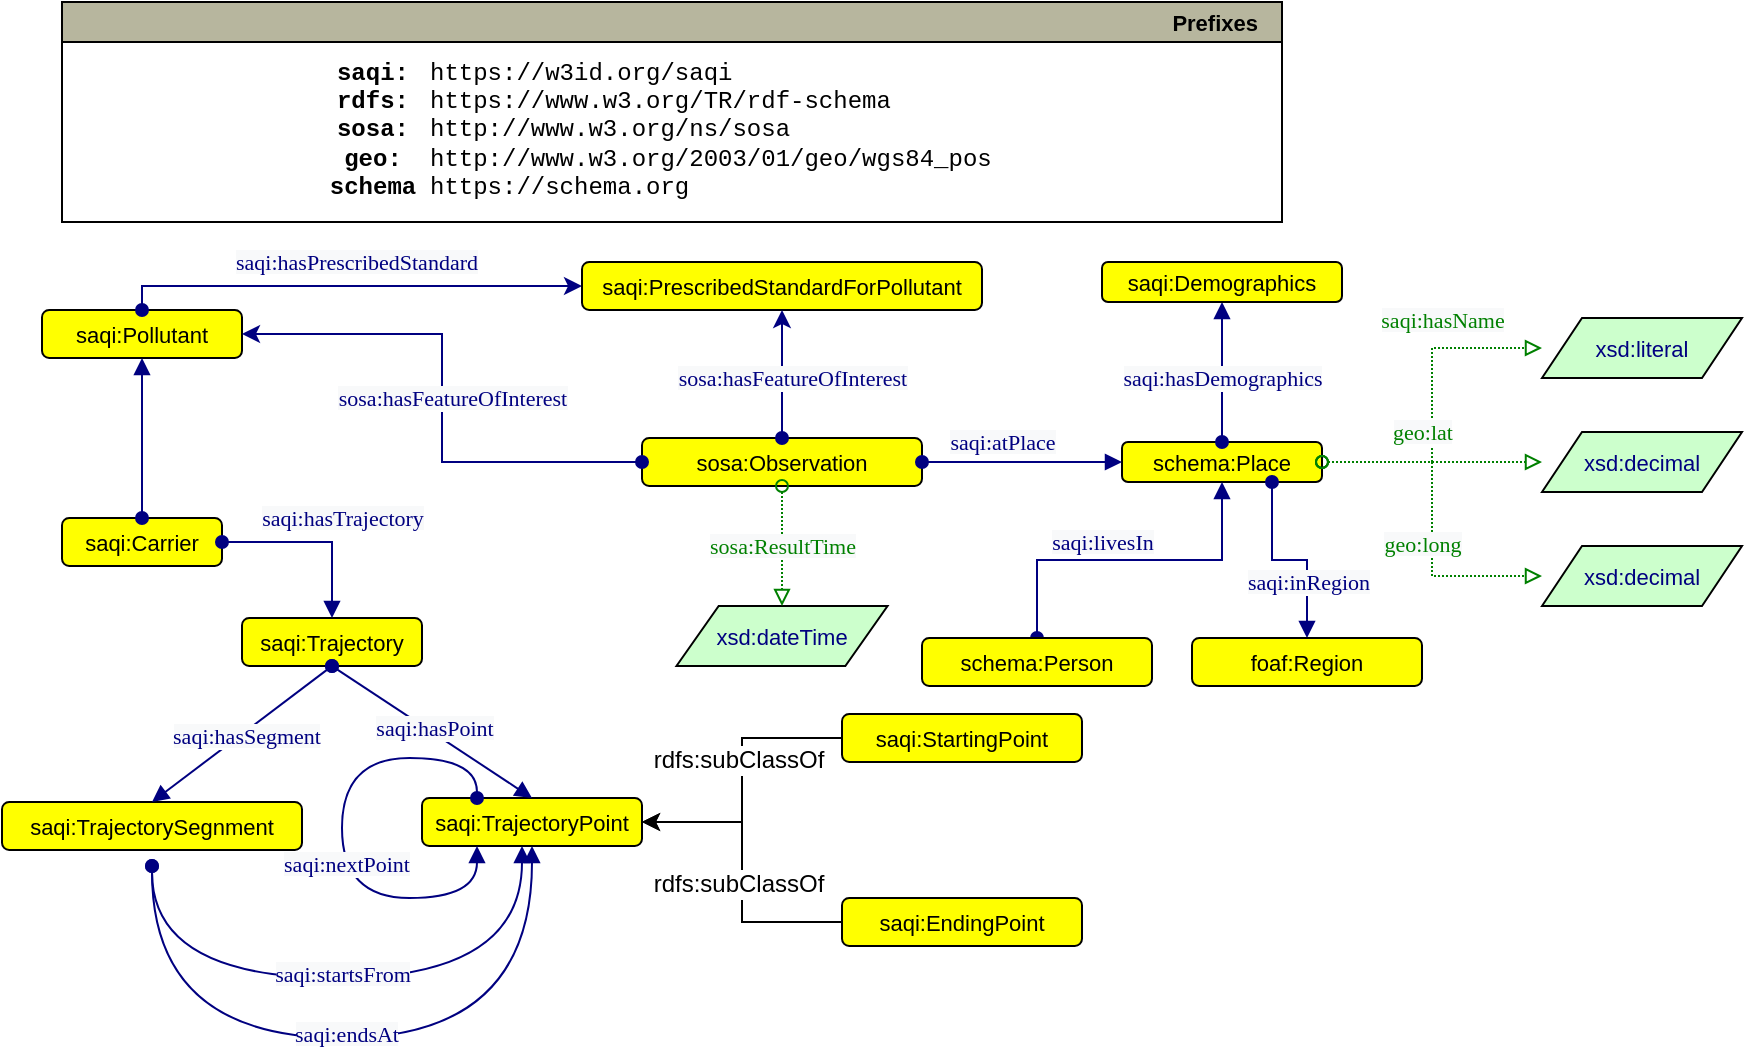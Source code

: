 <mxfile version="21.2.9" type="device">
  <diagram id="t25Kp6jmq_1cI3zwCiK2" name="Page-1">
    <mxGraphModel dx="1442" dy="752" grid="1" gridSize="10" guides="1" tooltips="1" connect="1" arrows="1" fold="1" page="1" pageScale="1" pageWidth="1000" pageHeight="1000" math="0" shadow="0">
      <root>
        <mxCell id="0" />
        <mxCell id="1" parent="0" />
        <mxCell id="T0KytU28zX8Ys8UfOtSf-1" value="saqi:Trajectory" style="graphMlID=n4;shape=rect;rounded=1;arcsize=30;fillColor=#ffff00;strokeColor=#000000;strokeWidth=1.0;fontSize=11;" parent="1" vertex="1">
          <mxGeometry x="140" y="318" width="90" height="24" as="geometry" />
        </mxCell>
        <mxCell id="T0KytU28zX8Ys8UfOtSf-6" value="saqi:TrajectorySegnment" style="graphMlID=n4;shape=rect;rounded=1;arcsize=30;fillColor=#ffff00;strokeColor=#000000;strokeWidth=1.0;fontSize=11;" parent="1" vertex="1">
          <mxGeometry x="20" y="410" width="150" height="24" as="geometry" />
        </mxCell>
        <mxCell id="T0KytU28zX8Ys8UfOtSf-8" value="" style="graphMlID=e0;rounded=0;endArrow=block;strokeColor=#000080;strokeWidth=1.0;startArrow=oval;startFill=1;endFill=1;exitX=0.5;exitY=1;exitDx=0;exitDy=0;entryX=0.5;entryY=0;entryDx=0;entryDy=0;fontSize=11;" parent="1" source="T0KytU28zX8Ys8UfOtSf-1" target="T0KytU28zX8Ys8UfOtSf-6" edge="1">
          <mxGeometry relative="1" as="geometry">
            <mxPoint x="220.0" y="458.082" as="sourcePoint" />
            <mxPoint x="95" y="418" as="targetPoint" />
          </mxGeometry>
        </mxCell>
        <mxCell id="T0KytU28zX8Ys8UfOtSf-9" value="&lt;span style=&quot;color: rgb(0, 0, 128); font-family: dialog; font-size: 11px; background-color: rgb(248, 249, 250);&quot;&gt;saqi:hasSegment&lt;/span&gt;" style="text;html=1;align=center;verticalAlign=middle;resizable=0;points=[];labelBackgroundColor=#ffffff;fontSize=11;" parent="T0KytU28zX8Ys8UfOtSf-8" vertex="1" connectable="0">
          <mxGeometry x="-0.017" y="2" relative="1" as="geometry">
            <mxPoint as="offset" />
          </mxGeometry>
        </mxCell>
        <mxCell id="T0KytU28zX8Ys8UfOtSf-10" value="saqi:TrajectoryPoint" style="graphMlID=n4;shape=rect;rounded=1;arcsize=30;fillColor=#ffff00;strokeColor=#000000;strokeWidth=1.0;fontSize=11;" parent="1" vertex="1">
          <mxGeometry x="230" y="408" width="110" height="24" as="geometry" />
        </mxCell>
        <mxCell id="T0KytU28zX8Ys8UfOtSf-19" value="" style="graphMlID=e0;rounded=0;endArrow=block;strokeColor=#000080;strokeWidth=1.0;startArrow=oval;startFill=1;endFill=1;fontSize=11;entryX=0.25;entryY=1;entryDx=0;entryDy=0;edgeStyle=orthogonalEdgeStyle;curved=1;exitX=0.25;exitY=0;exitDx=0;exitDy=0;" parent="1" source="T0KytU28zX8Ys8UfOtSf-10" target="T0KytU28zX8Ys8UfOtSf-10" edge="1">
          <mxGeometry relative="1" as="geometry">
            <mxPoint x="320" y="378" as="sourcePoint" />
            <mxPoint x="356" y="398" as="targetPoint" />
            <Array as="points">
              <mxPoint x="258" y="388" />
              <mxPoint x="190" y="388" />
              <mxPoint x="190" y="458" />
              <mxPoint x="258" y="458" />
            </Array>
          </mxGeometry>
        </mxCell>
        <mxCell id="T0KytU28zX8Ys8UfOtSf-20" value="&lt;span style=&quot;color: rgb(0 , 0 , 128) ; font-family: &amp;quot;dialog&amp;quot; ; font-size: 11px ; background-color: rgb(248 , 249 , 250)&quot;&gt;saqi:nextPoint&lt;/span&gt;" style="text;html=1;align=center;verticalAlign=middle;resizable=0;points=[];labelBackgroundColor=#ffffff;fontSize=11;" parent="T0KytU28zX8Ys8UfOtSf-19" vertex="1" connectable="0">
          <mxGeometry x="-0.017" y="2" relative="1" as="geometry">
            <mxPoint y="17" as="offset" />
          </mxGeometry>
        </mxCell>
        <mxCell id="T0KytU28zX8Ys8UfOtSf-25" value="" style="graphMlID=e0;rounded=0;endArrow=block;strokeColor=#000080;strokeWidth=1.0;startArrow=oval;startFill=1;endFill=1;fontSize=11;entryX=0.5;entryY=0;entryDx=0;entryDy=0;exitX=0.5;exitY=1;exitDx=0;exitDy=0;" parent="1" source="T0KytU28zX8Ys8UfOtSf-1" target="T0KytU28zX8Ys8UfOtSf-10" edge="1">
          <mxGeometry relative="1" as="geometry">
            <mxPoint x="205.0" y="332.082" as="sourcePoint" />
            <mxPoint x="356" y="332" as="targetPoint" />
          </mxGeometry>
        </mxCell>
        <mxCell id="T0KytU28zX8Ys8UfOtSf-26" value="&lt;span style=&quot;color: rgb(0 , 0 , 128) ; font-family: &amp;quot;dialog&amp;quot; ; font-size: 11px ; background-color: rgb(248 , 249 , 250)&quot;&gt;saqi:hasPoint&lt;/span&gt;" style="text;html=1;align=center;verticalAlign=middle;resizable=0;points=[];labelBackgroundColor=#ffffff;fontSize=11;" parent="T0KytU28zX8Ys8UfOtSf-25" vertex="1" connectable="0">
          <mxGeometry x="-0.017" y="2" relative="1" as="geometry">
            <mxPoint as="offset" />
          </mxGeometry>
        </mxCell>
        <mxCell id="T0KytU28zX8Ys8UfOtSf-27" value="" style="graphMlID=e0;rounded=0;endArrow=block;strokeColor=#000080;strokeWidth=1.0;startArrow=oval;startFill=1;endFill=1;fontSize=11;entryX=0.5;entryY=1;entryDx=0;entryDy=0;edgeStyle=orthogonalEdgeStyle;curved=1;exitX=0.5;exitY=1;exitDx=0;exitDy=0;" parent="1" target="T0KytU28zX8Ys8UfOtSf-10" edge="1">
          <mxGeometry relative="1" as="geometry">
            <mxPoint x="95" y="442" as="sourcePoint" />
            <mxPoint x="270.5" y="478" as="targetPoint" />
            <Array as="points">
              <mxPoint x="95" y="528" />
              <mxPoint x="285" y="528" />
            </Array>
          </mxGeometry>
        </mxCell>
        <mxCell id="T0KytU28zX8Ys8UfOtSf-28" value="&lt;span style=&quot;color: rgb(0 , 0 , 128) ; font-family: &amp;quot;dialog&amp;quot; ; font-size: 11px ; background-color: rgb(248 , 249 , 250)&quot;&gt;saqi:endsAt&lt;/span&gt;" style="text;html=1;align=center;verticalAlign=middle;resizable=0;points=[];labelBackgroundColor=#ffffff;fontSize=11;" parent="T0KytU28zX8Ys8UfOtSf-27" vertex="1" connectable="0">
          <mxGeometry x="-0.017" y="2" relative="1" as="geometry">
            <mxPoint as="offset" />
          </mxGeometry>
        </mxCell>
        <mxCell id="T0KytU28zX8Ys8UfOtSf-29" value="" style="graphMlID=e0;rounded=0;endArrow=block;strokeColor=#000080;strokeWidth=1.0;startArrow=oval;startFill=1;endFill=1;fontSize=11;entryX=0.5;entryY=1;entryDx=0;entryDy=0;edgeStyle=orthogonalEdgeStyle;curved=1;exitX=0.5;exitY=1;exitDx=0;exitDy=0;" parent="1" edge="1">
          <mxGeometry relative="1" as="geometry">
            <mxPoint x="95" y="442" as="sourcePoint" />
            <mxPoint x="280" y="432" as="targetPoint" />
            <Array as="points">
              <mxPoint x="95" y="498" />
              <mxPoint x="280" y="498" />
            </Array>
          </mxGeometry>
        </mxCell>
        <mxCell id="T0KytU28zX8Ys8UfOtSf-30" value="&lt;span style=&quot;color: rgb(0 , 0 , 128) ; font-family: &amp;quot;dialog&amp;quot; ; font-size: 11px ; background-color: rgb(248 , 249 , 250)&quot;&gt;saqi:startsFrom&lt;/span&gt;" style="text;html=1;align=center;verticalAlign=middle;resizable=0;points=[];labelBackgroundColor=#ffffff;fontSize=11;" parent="T0KytU28zX8Ys8UfOtSf-29" vertex="1" connectable="0">
          <mxGeometry x="-0.017" y="2" relative="1" as="geometry">
            <mxPoint as="offset" />
          </mxGeometry>
        </mxCell>
        <mxCell id="T0KytU28zX8Ys8UfOtSf-42" value="saqi:Carrier" style="graphMlID=n4;shape=rect;rounded=1;arcsize=30;fillColor=#ffff00;strokeColor=#000000;strokeWidth=1.0;fontSize=11;" parent="1" vertex="1">
          <mxGeometry x="50" y="268" width="80" height="24" as="geometry" />
        </mxCell>
        <mxCell id="T0KytU28zX8Ys8UfOtSf-45" value="saqi:Pollutant" style="graphMlID=n4;shape=rect;rounded=1;arcsize=30;fillColor=#ffff00;strokeColor=#000000;strokeWidth=1.0;fontSize=11;" parent="1" vertex="1">
          <mxGeometry x="40" y="164" width="100" height="24" as="geometry" />
        </mxCell>
        <mxCell id="T0KytU28zX8Ys8UfOtSf-55" value="sosa:Observation" style="graphMlID=n4;shape=rect;rounded=1;arcsize=30;fillColor=#ffff00;strokeColor=#000000;strokeWidth=1.0;fontSize=11;" parent="1" vertex="1">
          <mxGeometry x="340" y="228" width="140" height="24" as="geometry" />
        </mxCell>
        <mxCell id="T0KytU28zX8Ys8UfOtSf-56" value="" style="graphMlID=e0;rounded=0;endArrow=oval;strokeColor=#000080;strokeWidth=1.0;startArrow=classic;startFill=1;endFill=1;fontSize=11;fontColor=#000080;entryX=0;entryY=0.5;entryDx=0;entryDy=0;exitX=1;exitY=0.5;exitDx=0;exitDy=0;edgeStyle=orthogonalEdgeStyle;" parent="1" source="T0KytU28zX8Ys8UfOtSf-45" target="T0KytU28zX8Ys8UfOtSf-55" edge="1">
          <mxGeometry relative="1" as="geometry">
            <mxPoint x="365" y="82" as="sourcePoint" />
            <mxPoint x="426" y="278" as="targetPoint" />
          </mxGeometry>
        </mxCell>
        <mxCell id="T0KytU28zX8Ys8UfOtSf-57" value="&lt;span style=&quot;background-color: rgb(248, 249, 250);&quot;&gt;&lt;font face=&quot;dialog&quot; color=&quot;#000080&quot;&gt;sosa:hasFeatureOfInterest&lt;/font&gt;&lt;br&gt;&lt;/span&gt;" style="text;html=1;align=center;verticalAlign=middle;resizable=0;points=[];labelBackgroundColor=#ffffff;fontSize=11;" parent="T0KytU28zX8Ys8UfOtSf-56" vertex="1" connectable="0">
          <mxGeometry x="-0.017" y="2" relative="1" as="geometry">
            <mxPoint x="3" y="2" as="offset" />
          </mxGeometry>
        </mxCell>
        <mxCell id="T0KytU28zX8Ys8UfOtSf-58" value="schema:Place" style="graphMlID=n4;shape=rect;rounded=1;arcsize=30;fillColor=#ffff00;strokeColor=#000000;strokeWidth=1.0;fontSize=11;" parent="1" vertex="1">
          <mxGeometry x="580" y="230" width="100" height="20" as="geometry" />
        </mxCell>
        <mxCell id="T0KytU28zX8Ys8UfOtSf-61" value="" style="graphMlID=e0;rounded=0;endArrow=block;strokeColor=#000080;strokeWidth=1.0;startArrow=oval;startFill=1;endFill=1;fontSize=11;fontColor=#000080;exitX=1;exitY=0.5;exitDx=0;exitDy=0;entryX=0;entryY=0.5;entryDx=0;entryDy=0;" parent="1" source="T0KytU28zX8Ys8UfOtSf-55" target="T0KytU28zX8Ys8UfOtSf-58" edge="1">
          <mxGeometry relative="1" as="geometry">
            <mxPoint x="645" y="132" as="sourcePoint" />
            <mxPoint x="655" y="88" as="targetPoint" />
          </mxGeometry>
        </mxCell>
        <mxCell id="T0KytU28zX8Ys8UfOtSf-62" value="&lt;span style=&quot;color: rgb(0 , 0 , 128) ; font-family: &amp;quot;dialog&amp;quot; ; font-size: 11px ; background-color: rgb(248 , 249 , 250)&quot;&gt;saqi:atPlace&lt;/span&gt;" style="text;html=1;align=center;verticalAlign=middle;resizable=0;points=[];labelBackgroundColor=#ffffff;fontSize=11;" parent="T0KytU28zX8Ys8UfOtSf-61" vertex="1" connectable="0">
          <mxGeometry x="-0.017" y="2" relative="1" as="geometry">
            <mxPoint x="-9" y="-8" as="offset" />
          </mxGeometry>
        </mxCell>
        <mxCell id="T0KytU28zX8Ys8UfOtSf-91" value="" style="graphMlID=e0;rounded=0;endArrow=block;strokeColor=#000080;strokeWidth=1.0;startArrow=oval;startFill=1;endFill=1;exitX=1;exitY=0.5;exitDx=0;exitDy=0;entryX=0.5;entryY=0;entryDx=0;entryDy=0;fontSize=11;edgeStyle=orthogonalEdgeStyle;" parent="1" source="T0KytU28zX8Ys8UfOtSf-42" target="T0KytU28zX8Ys8UfOtSf-1" edge="1">
          <mxGeometry relative="1" as="geometry">
            <mxPoint x="185" y="396" as="sourcePoint" />
            <mxPoint x="85" y="482" as="targetPoint" />
          </mxGeometry>
        </mxCell>
        <mxCell id="T0KytU28zX8Ys8UfOtSf-92" value="&lt;span style=&quot;color: rgb(0 , 0 , 128) ; font-family: &amp;quot;dialog&amp;quot; ; font-size: 11px ; background-color: rgb(248 , 249 , 250)&quot;&gt;saqi:hasTrajectory&lt;/span&gt;" style="text;html=1;align=center;verticalAlign=middle;resizable=0;points=[];labelBackgroundColor=#ffffff;fontSize=11;" parent="T0KytU28zX8Ys8UfOtSf-91" vertex="1" connectable="0">
          <mxGeometry x="-0.017" y="2" relative="1" as="geometry">
            <mxPoint x="14" y="-10" as="offset" />
          </mxGeometry>
        </mxCell>
        <mxCell id="T0KytU28zX8Ys8UfOtSf-140" value="" style="graphMlID=e0;rounded=0;endArrow=classic;strokeColor=#000080;strokeWidth=1.0;startArrow=oval;startFill=1;endFill=1;fontSize=11;fontColor=#000080;entryX=0;entryY=0.5;entryDx=0;entryDy=0;edgeStyle=orthogonalEdgeStyle;exitX=0.5;exitY=0;exitDx=0;exitDy=0;endSize=6;jumpSize=6;" parent="1" source="T0KytU28zX8Ys8UfOtSf-45" target="T0KytU28zX8Ys8UfOtSf-133" edge="1">
          <mxGeometry relative="1" as="geometry">
            <mxPoint x="140" y="158" as="sourcePoint" />
            <mxPoint x="535.0" y="68" as="targetPoint" />
          </mxGeometry>
        </mxCell>
        <mxCell id="T0KytU28zX8Ys8UfOtSf-141" value="&lt;span style=&quot;color: rgb(0 , 0 , 128) ; font-family: &amp;quot;dialog&amp;quot; ; font-size: 11px ; background-color: rgb(248 , 249 , 250)&quot;&gt;saqi:hasPrescribedStandard&lt;/span&gt;" style="text;html=1;align=center;verticalAlign=middle;resizable=0;points=[];labelBackgroundColor=#ffffff;fontSize=11;" parent="T0KytU28zX8Ys8UfOtSf-140" vertex="1" connectable="0">
          <mxGeometry x="-0.017" y="2" relative="1" as="geometry">
            <mxPoint x="5" y="-10" as="offset" />
          </mxGeometry>
        </mxCell>
        <mxCell id="T0KytU28zX8Ys8UfOtSf-161" value="saqi:StartingPoint" style="graphMlID=n4;shape=rect;rounded=1;arcsize=30;fillColor=#ffff00;strokeColor=#000000;strokeWidth=1.0;fontSize=11;" parent="1" vertex="1">
          <mxGeometry x="440" y="366" width="120" height="24" as="geometry" />
        </mxCell>
        <mxCell id="T0KytU28zX8Ys8UfOtSf-162" value="saqi:EndingPoint" style="graphMlID=n4;shape=rect;rounded=1;arcsize=30;fillColor=#ffff00;strokeColor=#000000;strokeWidth=1.0;fontSize=11;" parent="1" vertex="1">
          <mxGeometry x="440" y="458" width="120" height="24" as="geometry" />
        </mxCell>
        <mxCell id="T0KytU28zX8Ys8UfOtSf-163" value="" style="endArrow=none;html=1;textDirection=ltr;fontSize=11;strokeWidth=1;exitX=1;exitY=0.5;exitDx=0;exitDy=0;endFill=0;entryX=0;entryY=0.5;entryDx=0;entryDy=0;startArrow=classic;startFill=1;edgeStyle=orthogonalEdgeStyle;strokeColor=default;rounded=0;" parent="1" source="T0KytU28zX8Ys8UfOtSf-10" target="T0KytU28zX8Ys8UfOtSf-161" edge="1">
          <mxGeometry width="50" height="50" relative="1" as="geometry">
            <mxPoint x="367.5" y="476" as="sourcePoint" />
            <mxPoint x="292.5" y="524.0" as="targetPoint" />
          </mxGeometry>
        </mxCell>
        <mxCell id="T0KytU28zX8Ys8UfOtSf-164" value="rdfs:subClassOf" style="text;html=1;align=center;verticalAlign=middle;resizable=0;points=[];labelBackgroundColor=#ffffff;rotation=0;" parent="T0KytU28zX8Ys8UfOtSf-163" vertex="1" connectable="0">
          <mxGeometry x="-0.221" relative="1" as="geometry">
            <mxPoint x="-2" y="-26" as="offset" />
          </mxGeometry>
        </mxCell>
        <mxCell id="T0KytU28zX8Ys8UfOtSf-165" value="" style="endArrow=none;html=1;textDirection=ltr;fontSize=11;strokeWidth=1;exitX=1;exitY=0.5;exitDx=0;exitDy=0;endFill=0;entryX=0;entryY=0.5;entryDx=0;entryDy=0;startArrow=classic;startFill=1;rounded=0;edgeStyle=orthogonalEdgeStyle;" parent="1" source="T0KytU28zX8Ys8UfOtSf-10" target="T0KytU28zX8Ys8UfOtSf-162" edge="1">
          <mxGeometry width="50" height="50" relative="1" as="geometry">
            <mxPoint x="330" y="462.0" as="sourcePoint" />
            <mxPoint x="445" y="432.0" as="targetPoint" />
          </mxGeometry>
        </mxCell>
        <mxCell id="T0KytU28zX8Ys8UfOtSf-166" value="rdfs:subClassOf" style="text;html=1;align=center;verticalAlign=middle;resizable=0;points=[];labelBackgroundColor=#ffffff;rotation=0;" parent="T0KytU28zX8Ys8UfOtSf-165" vertex="1" connectable="0">
          <mxGeometry x="-0.221" relative="1" as="geometry">
            <mxPoint x="-2" y="22" as="offset" />
          </mxGeometry>
        </mxCell>
        <mxCell id="0jtO1-yvGRoyAblTp0NV-17" value="" style="graphMlID=e0;rounded=0;endArrow=block;strokeColor=#000080;strokeWidth=1.0;startArrow=oval;startFill=1;endFill=1;fontSize=11;fontColor=#000080;entryX=0.5;entryY=1;entryDx=0;entryDy=0;" parent="1" source="T0KytU28zX8Ys8UfOtSf-42" target="T0KytU28zX8Ys8UfOtSf-45" edge="1">
          <mxGeometry relative="1" as="geometry">
            <mxPoint x="55" y="212" as="sourcePoint" />
            <mxPoint x="155" y="212" as="targetPoint" />
          </mxGeometry>
        </mxCell>
        <mxCell id="T0KytU28zX8Ys8UfOtSf-133" value="saqi:PrescribedStandardForPollutant" style="graphMlID=n4;shape=rect;rounded=1;arcsize=30;fillColor=#ffff00;strokeColor=#000000;strokeWidth=1.0;fontSize=11;" parent="1" vertex="1">
          <mxGeometry x="310" y="140" width="200" height="24" as="geometry" />
        </mxCell>
        <mxCell id="bKNdF8KO4itjUQlGir2u-6" value="" style="graphMlID=e0;rounded=0;endArrow=oval;strokeColor=#000080;strokeWidth=1.0;startArrow=classic;startFill=1;endFill=1;fontSize=11;fontColor=#000080;entryX=0.5;entryY=0;entryDx=0;entryDy=0;exitX=0.5;exitY=1;exitDx=0;exitDy=0;" parent="1" source="T0KytU28zX8Ys8UfOtSf-133" target="T0KytU28zX8Ys8UfOtSf-55" edge="1">
          <mxGeometry relative="1" as="geometry">
            <mxPoint x="300" y="278" as="sourcePoint" />
            <mxPoint x="520" y="342" as="targetPoint" />
          </mxGeometry>
        </mxCell>
        <mxCell id="bKNdF8KO4itjUQlGir2u-7" value="&lt;span style=&quot;color: rgb(0, 0, 128); font-family: dialog; background-color: rgb(248, 249, 250);&quot;&gt;sosa:hasFeatureOfInterest&lt;/span&gt;" style="text;html=1;align=center;verticalAlign=middle;resizable=0;points=[];labelBackgroundColor=#ffffff;fontSize=11;" parent="bKNdF8KO4itjUQlGir2u-6" vertex="1" connectable="0">
          <mxGeometry x="-0.017" y="2" relative="1" as="geometry">
            <mxPoint x="3" y="2" as="offset" />
          </mxGeometry>
        </mxCell>
        <mxCell id="ZrCRumsW2L9icRnI-9UU-1" value="xsd:dateTime" style="graphMlID=n6;shape=parallelogram;fillColor=#ccffcc;strokeColor=#000000;strokeWidth=1.0;fontSize=11;fontColor=#000080;" parent="1" vertex="1">
          <mxGeometry x="357.23" y="312" width="105.55" height="30" as="geometry" />
        </mxCell>
        <mxCell id="ZrCRumsW2L9icRnI-9UU-2" value="" style="graphMlID=e6;rounded=0;endArrow=block;strokeColor=#008000;dashed=1;dashPattern=1 1;strokeWidth=1.0;startArrow=oval;startFill=0;endFill=0;fontSize=11;fontColor=#000080;entryX=0.5;entryY=0;entryDx=0;entryDy=0;exitX=0.5;exitY=1;exitDx=0;exitDy=0;" parent="1" source="T0KytU28zX8Ys8UfOtSf-55" target="ZrCRumsW2L9icRnI-9UU-1" edge="1">
          <mxGeometry relative="1" as="geometry">
            <mxPoint x="916.8" y="422.92" as="sourcePoint" />
            <mxPoint x="986" y="268" as="targetPoint" />
          </mxGeometry>
        </mxCell>
        <mxCell id="ZrCRumsW2L9icRnI-9UU-3" value="&lt;span style=&quot;background-color: rgb(248, 249, 250);&quot;&gt;&lt;font face=&quot;dialog&quot; color=&quot;#008000&quot;&gt;sosa:ResultTime&lt;/font&gt;&lt;/span&gt;" style="text;html=1;align=center;verticalAlign=middle;resizable=0;points=[];labelBackgroundColor=#ffffff;fontSize=11;" parent="ZrCRumsW2L9icRnI-9UU-2" vertex="1" connectable="0">
          <mxGeometry x="-0.087" y="3" relative="1" as="geometry">
            <mxPoint x="-3" y="2" as="offset" />
          </mxGeometry>
        </mxCell>
        <mxCell id="ZrCRumsW2L9icRnI-9UU-12" value="" style="graphMlID=e0;rounded=0;endArrow=block;strokeColor=#000080;strokeWidth=1.0;startArrow=oval;startFill=1;endFill=1;fontSize=11;fontColor=#000080;exitX=0.5;exitY=0;exitDx=0;exitDy=0;entryX=0.5;entryY=1;entryDx=0;entryDy=0;edgeStyle=orthogonalEdgeStyle;" parent="1" source="T0KytU28zX8Ys8UfOtSf-58" target="ZrCRumsW2L9icRnI-9UU-14" edge="1">
          <mxGeometry relative="1" as="geometry">
            <mxPoint x="600.0" y="280" as="sourcePoint" />
            <mxPoint x="670.0" y="228" as="targetPoint" />
          </mxGeometry>
        </mxCell>
        <mxCell id="ZrCRumsW2L9icRnI-9UU-13" value="&lt;span style=&quot;color: rgb(0 , 0 , 128) ; font-family: &amp;quot;dialog&amp;quot; ; font-size: 11px ; background-color: rgb(248 , 249 , 250)&quot;&gt;saqi:hasDemographics&lt;/span&gt;" style="text;html=1;align=center;verticalAlign=middle;resizable=0;points=[];labelBackgroundColor=#ffffff;fontSize=11;" parent="ZrCRumsW2L9icRnI-9UU-12" vertex="1" connectable="0">
          <mxGeometry x="-0.017" y="2" relative="1" as="geometry">
            <mxPoint x="2" y="2" as="offset" />
          </mxGeometry>
        </mxCell>
        <mxCell id="ZrCRumsW2L9icRnI-9UU-14" value="saqi:Demographics" style="graphMlID=n4;shape=rect;rounded=1;arcsize=30;fillColor=#ffff00;strokeColor=#000000;strokeWidth=1.0;fontSize=11;" parent="1" vertex="1">
          <mxGeometry x="570" y="140" width="120" height="20" as="geometry" />
        </mxCell>
        <mxCell id="ZrCRumsW2L9icRnI-9UU-17" value="xsd:literal" style="graphMlID=n6;shape=parallelogram;fillColor=#ccffcc;strokeColor=#000000;strokeWidth=1.0;fontSize=11;fontColor=#000080;" parent="1" vertex="1">
          <mxGeometry x="790" y="168" width="100" height="30" as="geometry" />
        </mxCell>
        <mxCell id="ZrCRumsW2L9icRnI-9UU-18" value="" style="graphMlID=e6;rounded=0;endArrow=block;strokeColor=#008000;dashed=1;dashPattern=1 1;strokeWidth=1.0;startArrow=oval;startFill=0;endFill=0;fontSize=11;fontColor=#000080;entryX=0;entryY=0.5;entryDx=0;entryDy=0;exitX=1;exitY=0.5;exitDx=0;exitDy=0;edgeStyle=orthogonalEdgeStyle;" parent="1" source="T0KytU28zX8Ys8UfOtSf-58" target="ZrCRumsW2L9icRnI-9UU-17" edge="1">
          <mxGeometry relative="1" as="geometry">
            <mxPoint x="773.05" y="144.0" as="sourcePoint" />
            <mxPoint x="1351.55" y="160" as="targetPoint" />
          </mxGeometry>
        </mxCell>
        <mxCell id="ZrCRumsW2L9icRnI-9UU-19" value="&lt;span style=&quot;color: rgb(0 , 128 , 0) ; font-family: &amp;quot;dialog&amp;quot; ; font-size: 11px ; background-color: rgb(248 , 249 , 250)&quot;&gt;saqi:hasName&lt;/span&gt;" style="text;html=1;align=center;verticalAlign=middle;resizable=0;points=[];labelBackgroundColor=#ffffff;fontSize=11;" parent="ZrCRumsW2L9icRnI-9UU-18" vertex="1" connectable="0">
          <mxGeometry x="-0.087" y="3" relative="1" as="geometry">
            <mxPoint x="8" y="-50" as="offset" />
          </mxGeometry>
        </mxCell>
        <mxCell id="ZrCRumsW2L9icRnI-9UU-20" value="xsd:decimal" style="graphMlID=n6;shape=parallelogram;fillColor=#ccffcc;strokeColor=#000000;strokeWidth=1.0;fontSize=11;fontColor=#000080;" parent="1" vertex="1">
          <mxGeometry x="790" y="225" width="100" height="30" as="geometry" />
        </mxCell>
        <mxCell id="ZrCRumsW2L9icRnI-9UU-21" value="" style="graphMlID=e6;rounded=0;endArrow=block;strokeColor=#008000;dashed=1;dashPattern=1 1;strokeWidth=1.0;startArrow=oval;startFill=0;endFill=0;fontSize=11;fontColor=#000080;entryX=0;entryY=0.5;entryDx=0;entryDy=0;exitX=1;exitY=0.5;exitDx=0;exitDy=0;edgeStyle=orthogonalEdgeStyle;" parent="1" source="T0KytU28zX8Ys8UfOtSf-58" target="ZrCRumsW2L9icRnI-9UU-20" edge="1">
          <mxGeometry relative="1" as="geometry">
            <mxPoint x="690.0" y="250.0" as="sourcePoint" />
            <mxPoint x="1361.55" y="170" as="targetPoint" />
          </mxGeometry>
        </mxCell>
        <mxCell id="ZrCRumsW2L9icRnI-9UU-22" value="&lt;span style=&quot;color: rgb(0 , 128 , 0) ; font-family: &amp;quot;dialog&amp;quot; ; font-size: 11px ; background-color: rgb(248 , 249 , 250)&quot;&gt;geo:lat&lt;/span&gt;" style="text;html=1;align=center;verticalAlign=middle;resizable=0;points=[];labelBackgroundColor=#ffffff;fontSize=11;" parent="ZrCRumsW2L9icRnI-9UU-21" vertex="1" connectable="0">
          <mxGeometry x="-0.087" y="3" relative="1" as="geometry">
            <mxPoint y="-12" as="offset" />
          </mxGeometry>
        </mxCell>
        <mxCell id="ZrCRumsW2L9icRnI-9UU-23" value="xsd:decimal" style="graphMlID=n6;shape=parallelogram;fillColor=#ccffcc;strokeColor=#000000;strokeWidth=1.0;fontSize=11;fontColor=#000080;" parent="1" vertex="1">
          <mxGeometry x="790" y="282" width="100" height="30" as="geometry" />
        </mxCell>
        <mxCell id="ZrCRumsW2L9icRnI-9UU-24" value="" style="graphMlID=e6;rounded=0;endArrow=block;strokeColor=#008000;dashed=1;dashPattern=1 1;strokeWidth=1.0;startArrow=oval;startFill=0;endFill=0;fontSize=11;fontColor=#000080;entryX=0;entryY=0.5;entryDx=0;entryDy=0;exitX=1;exitY=0.5;exitDx=0;exitDy=0;edgeStyle=orthogonalEdgeStyle;" parent="1" source="T0KytU28zX8Ys8UfOtSf-58" target="ZrCRumsW2L9icRnI-9UU-23" edge="1">
          <mxGeometry relative="1" as="geometry">
            <mxPoint x="680.0" y="293.0" as="sourcePoint" />
            <mxPoint x="1361.55" y="223" as="targetPoint" />
          </mxGeometry>
        </mxCell>
        <mxCell id="ZrCRumsW2L9icRnI-9UU-25" value="&lt;span style=&quot;color: rgb(0 , 128 , 0) ; font-family: &amp;quot;dialog&amp;quot; ; font-size: 11px ; background-color: rgb(248 , 249 , 250)&quot;&gt;geo:long&lt;/span&gt;" style="text;html=1;align=center;verticalAlign=middle;resizable=0;points=[];labelBackgroundColor=#ffffff;fontSize=11;" parent="ZrCRumsW2L9icRnI-9UU-24" vertex="1" connectable="0">
          <mxGeometry x="-0.087" y="3" relative="1" as="geometry">
            <mxPoint x="-8" y="20" as="offset" />
          </mxGeometry>
        </mxCell>
        <mxCell id="ZrCRumsW2L9icRnI-9UU-30" value="" style="graphMlID=e0;rounded=0;endArrow=block;strokeColor=#000080;strokeWidth=1.0;startArrow=oval;startFill=1;endFill=1;fontSize=11;fontColor=#000080;exitX=0.5;exitY=0;exitDx=0;exitDy=0;entryX=0.5;entryY=1;entryDx=0;entryDy=0;edgeStyle=orthogonalEdgeStyle;" parent="1" source="ZrCRumsW2L9icRnI-9UU-32" target="T0KytU28zX8Ys8UfOtSf-58" edge="1">
          <mxGeometry relative="1" as="geometry">
            <mxPoint x="540.0" y="328.0" as="sourcePoint" />
            <mxPoint x="620.0" y="328.0" as="targetPoint" />
          </mxGeometry>
        </mxCell>
        <mxCell id="ZrCRumsW2L9icRnI-9UU-31" value="&lt;span style=&quot;color: rgb(0 , 0 , 128) ; font-family: &amp;quot;dialog&amp;quot; ; font-size: 11px ; background-color: rgb(248 , 249 , 250)&quot;&gt;saqi:livesIn&lt;/span&gt;" style="text;html=1;align=center;verticalAlign=middle;resizable=0;points=[];labelBackgroundColor=#ffffff;fontSize=11;" parent="ZrCRumsW2L9icRnI-9UU-30" vertex="1" connectable="0">
          <mxGeometry x="-0.017" y="2" relative="1" as="geometry">
            <mxPoint x="-13" y="-7" as="offset" />
          </mxGeometry>
        </mxCell>
        <mxCell id="ZrCRumsW2L9icRnI-9UU-32" value="schema:Person" style="graphMlID=n4;shape=rect;rounded=1;arcsize=30;fillColor=#ffff00;strokeColor=#000000;strokeWidth=1.0;fontSize=11;" parent="1" vertex="1">
          <mxGeometry x="480" y="328" width="115" height="24" as="geometry" />
        </mxCell>
        <mxCell id="ZrCRumsW2L9icRnI-9UU-33" value="" style="graphMlID=e0;rounded=0;endArrow=block;strokeColor=#000080;strokeWidth=1.0;startArrow=oval;startFill=1;endFill=1;fontSize=11;fontColor=#000080;exitX=0.75;exitY=1;exitDx=0;exitDy=0;entryX=0.5;entryY=0;entryDx=0;entryDy=0;edgeStyle=orthogonalEdgeStyle;" parent="1" source="T0KytU28zX8Ys8UfOtSf-58" target="ZrCRumsW2L9icRnI-9UU-35" edge="1">
          <mxGeometry relative="1" as="geometry">
            <mxPoint x="650.0" y="376.0" as="sourcePoint" />
            <mxPoint x="740.0" y="298.0" as="targetPoint" />
          </mxGeometry>
        </mxCell>
        <mxCell id="ZrCRumsW2L9icRnI-9UU-34" value="&lt;span style=&quot;color: rgb(0 , 0 , 128) ; font-family: &amp;quot;dialog&amp;quot; ; font-size: 11px ; background-color: rgb(248 , 249 , 250)&quot;&gt;saqi:inRegion&lt;/span&gt;" style="text;html=1;align=center;verticalAlign=middle;resizable=0;points=[];labelBackgroundColor=#ffffff;fontSize=11;" parent="ZrCRumsW2L9icRnI-9UU-33" vertex="1" connectable="0">
          <mxGeometry x="-0.017" y="2" relative="1" as="geometry">
            <mxPoint x="10" y="13" as="offset" />
          </mxGeometry>
        </mxCell>
        <mxCell id="ZrCRumsW2L9icRnI-9UU-35" value="foaf:Region" style="graphMlID=n4;shape=rect;rounded=1;arcsize=30;fillColor=#ffff00;strokeColor=#000000;strokeWidth=1.0;fontSize=11;" parent="1" vertex="1">
          <mxGeometry x="615" y="328" width="115" height="24" as="geometry" />
        </mxCell>
        <mxCell id="3tAUU6SO2jwplEGozUuV-1" value="Prefixes" style="graphMlID=n0;shape=swimlane;startSize=20;fillColor=#b7b69e;strokeColor=#000000;strokeWidth=1.0;align=right;spacingRight=10;fontStyle=1;fontSize=11;" parent="1" vertex="1">
          <mxGeometry x="50" y="10" width="610" height="110" as="geometry" />
        </mxCell>
        <mxCell id="3tAUU6SO2jwplEGozUuV-2" value="&lt;b&gt;saqi:&lt;/b&gt;&lt;b&gt;&lt;br&gt;&lt;/b&gt;&lt;b&gt;rdfs:&lt;br&gt;&lt;/b&gt;&lt;b style=&quot;border-color: var(--border-color);&quot;&gt;sosa:&lt;/b&gt;&lt;b&gt;&lt;br&gt;geo:&lt;br&gt;schema&lt;br&gt;&lt;/b&gt;" style="text;html=1;align=center;verticalAlign=middle;resizable=0;points=[];autosize=1;fontFamily=Courier New;" parent="3tAUU6SO2jwplEGozUuV-1" vertex="1">
          <mxGeometry x="119.996" y="19" width="70" height="90" as="geometry" />
        </mxCell>
        <mxCell id="3tAUU6SO2jwplEGozUuV-3" value="https://w3id.org/saqi&lt;br&gt;https://www.w3.org/TR/rdf-schema&lt;br&gt;http://www.w3.org/ns/sosa&lt;br&gt;http://www.w3.org/2003/01/geo/wgs84_pos&lt;br&gt;https://schema.org" style="text;html=1;align=left;verticalAlign=middle;resizable=0;points=[];autosize=1;fontFamily=Courier New;rounded=1;glass=0;" parent="3tAUU6SO2jwplEGozUuV-1" vertex="1">
          <mxGeometry x="182" y="19" width="300" height="90" as="geometry" />
        </mxCell>
      </root>
    </mxGraphModel>
  </diagram>
</mxfile>
